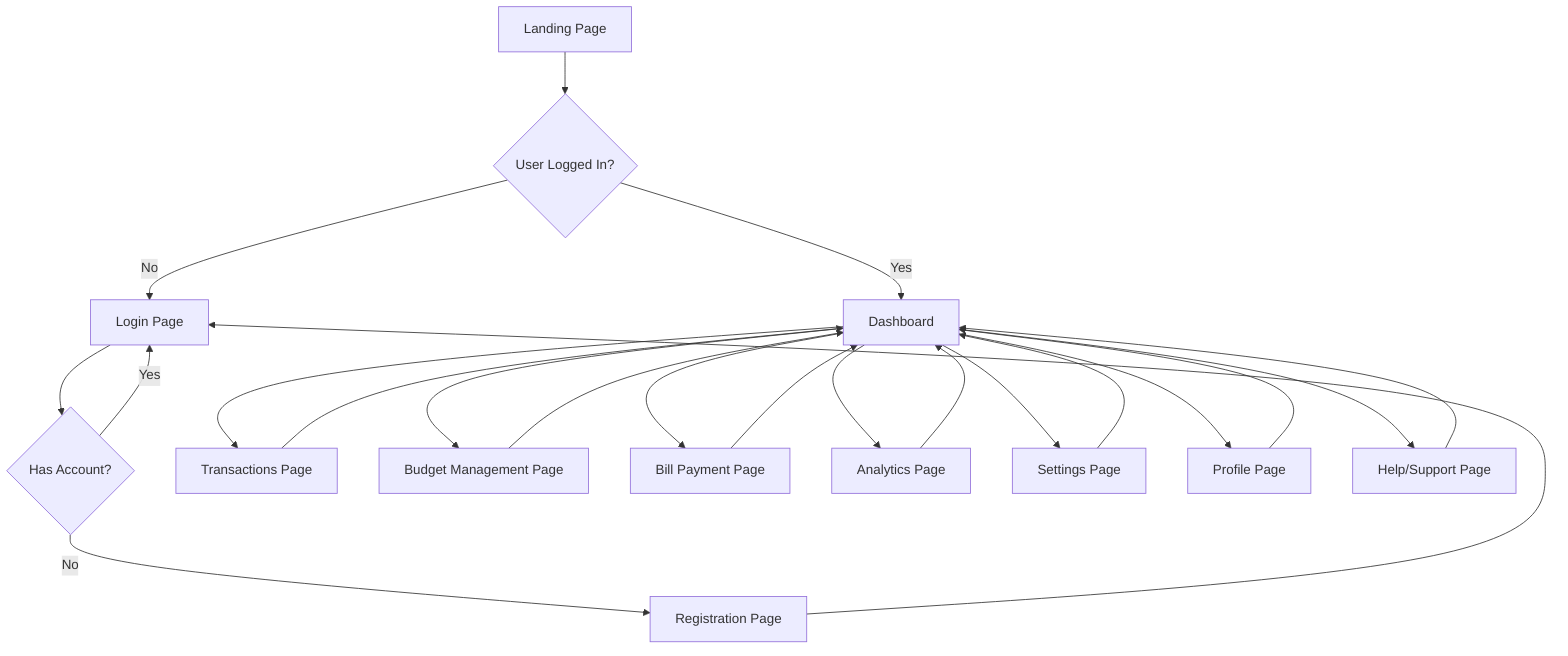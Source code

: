 graph TD
    A[Landing Page] --> B{User Logged In?}
    B -->|No| C[Login Page]
    B -->|Yes| D[Dashboard]
    C --> E{Has Account?}
    E -->|No| F[Registration Page]
    E -->|Yes| C
    F --> C
    D --> G[Transactions Page]
    D --> H[Budget Management Page]
    D --> I[Bill Payment Page]
    D --> J[Analytics Page]
    D --> K[Settings Page]
    D --> L[Profile Page]
    D --> M[Help/Support Page]
    G --> D
    H --> D
    I --> D
    J --> D
    K --> D
    L --> D
    M --> D